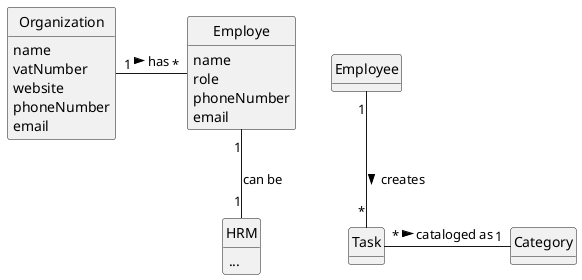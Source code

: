 @startuml
skinparam monochrome true
skinparam packageStyle rectangle
skinparam shadowing false

'left to right direction

skinparam classAttributeIconSize 0

hide circle
hide methods

'title Domain Model

'class Platform {
'  -description
'}

class Organization {
      name
      vatNumber
      website
      phoneNumber
      email
}


class Employe {
    name
    role
    phoneNumber
    email
}

class HRM {
    ...
}

Organization "1" - "*" Employe : has >
Employe "1" -- "1" HRM : can be
Employee "1" -- "*" Task : creates >
'Employee "0..1" -- "1" User: acts as >
Task "*" - "1" Category: cataloged as >
@enduml